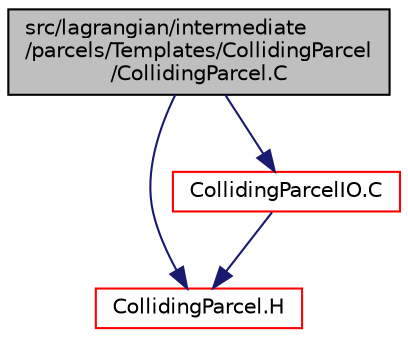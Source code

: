 digraph "src/lagrangian/intermediate/parcels/Templates/CollidingParcel/CollidingParcel.C"
{
  bgcolor="transparent";
  edge [fontname="Helvetica",fontsize="10",labelfontname="Helvetica",labelfontsize="10"];
  node [fontname="Helvetica",fontsize="10",shape=record];
  Node1 [label="src/lagrangian/intermediate\l/parcels/Templates/CollidingParcel\l/CollidingParcel.C",height=0.2,width=0.4,color="black", fillcolor="grey75", style="filled", fontcolor="black"];
  Node1 -> Node2 [color="midnightblue",fontsize="10",style="solid",fontname="Helvetica"];
  Node2 [label="CollidingParcel.H",height=0.2,width=0.4,color="red",URL="$a06662.html"];
  Node1 -> Node3 [color="midnightblue",fontsize="10",style="solid",fontname="Helvetica"];
  Node3 [label="CollidingParcelIO.C",height=0.2,width=0.4,color="red",URL="$a06664.html"];
  Node3 -> Node2 [color="midnightblue",fontsize="10",style="solid",fontname="Helvetica"];
}
